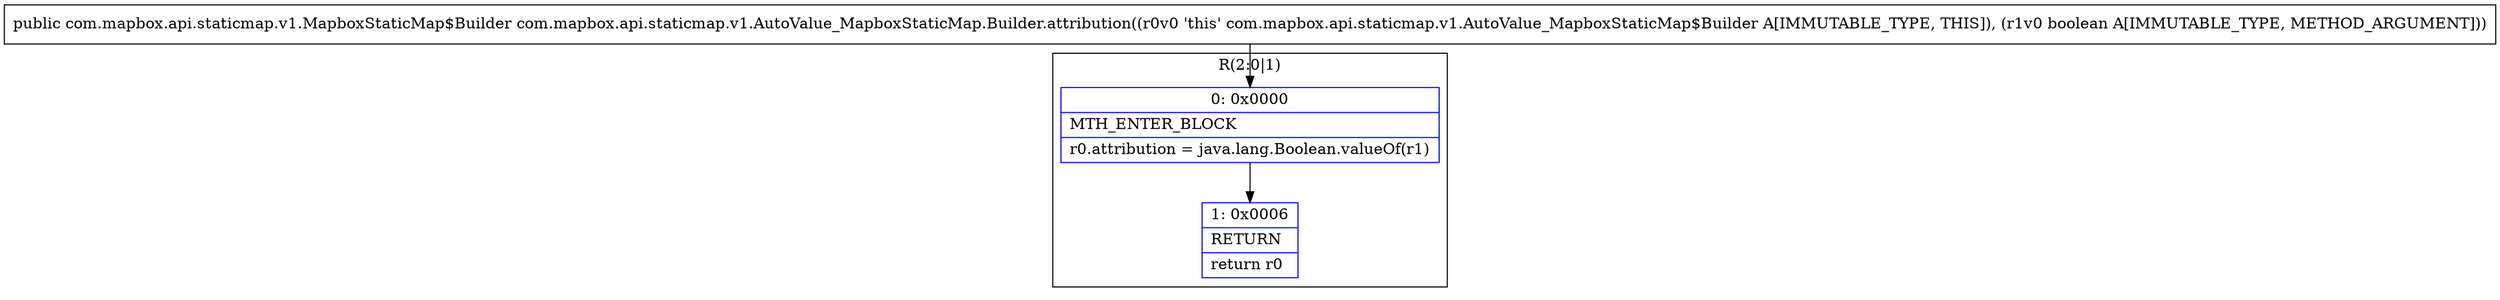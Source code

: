 digraph "CFG forcom.mapbox.api.staticmap.v1.AutoValue_MapboxStaticMap.Builder.attribution(Z)Lcom\/mapbox\/api\/staticmap\/v1\/MapboxStaticMap$Builder;" {
subgraph cluster_Region_1013142565 {
label = "R(2:0|1)";
node [shape=record,color=blue];
Node_0 [shape=record,label="{0\:\ 0x0000|MTH_ENTER_BLOCK\l|r0.attribution = java.lang.Boolean.valueOf(r1)\l}"];
Node_1 [shape=record,label="{1\:\ 0x0006|RETURN\l|return r0\l}"];
}
MethodNode[shape=record,label="{public com.mapbox.api.staticmap.v1.MapboxStaticMap$Builder com.mapbox.api.staticmap.v1.AutoValue_MapboxStaticMap.Builder.attribution((r0v0 'this' com.mapbox.api.staticmap.v1.AutoValue_MapboxStaticMap$Builder A[IMMUTABLE_TYPE, THIS]), (r1v0 boolean A[IMMUTABLE_TYPE, METHOD_ARGUMENT])) }"];
MethodNode -> Node_0;
Node_0 -> Node_1;
}

